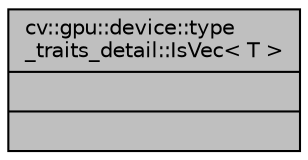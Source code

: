 digraph "cv::gpu::device::type_traits_detail::IsVec&lt; T &gt;"
{
 // LATEX_PDF_SIZE
  edge [fontname="Helvetica",fontsize="10",labelfontname="Helvetica",labelfontsize="10"];
  node [fontname="Helvetica",fontsize="10",shape=record];
  Node1 [label="{cv::gpu::device::type\l_traits_detail::IsVec\< T \>\n||}",height=0.2,width=0.4,color="black", fillcolor="grey75", style="filled", fontcolor="black",tooltip=" "];
}
